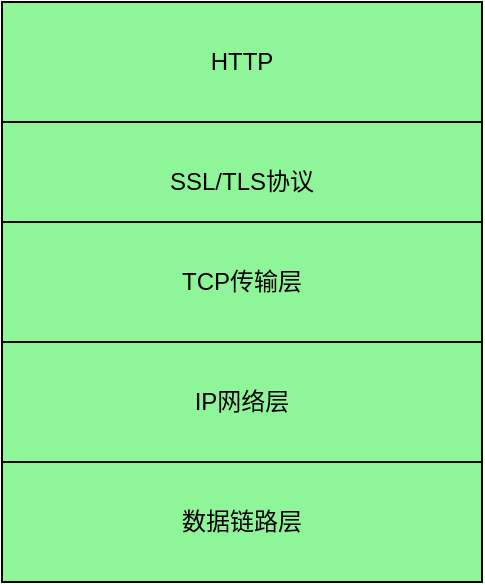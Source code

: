 <mxfile version="20.2.7" type="github" pages="2"><diagram id="TeAdtSkjOWoBP-hBqXvG" name="Page-1"><mxGraphModel dx="1248" dy="669" grid="1" gridSize="10" guides="1" tooltips="1" connect="1" arrows="1" fold="1" page="1" pageScale="1" pageWidth="827" pageHeight="1169" math="0" shadow="0"><root><mxCell id="0"/><mxCell id="1" parent="0"/><mxCell id="HJ351z5fyClf2Lu_yjZC-5" value="" style="group" parent="1" vertex="1" connectable="0"><mxGeometry x="330" y="180" width="240" height="290" as="geometry"/></mxCell><mxCell id="fFkL6jPIEaF7JvSs41Ru-1" value="HTTP" style="rounded=0;whiteSpace=wrap;html=1;fillColor=#8ff599;" parent="HJ351z5fyClf2Lu_yjZC-5" vertex="1"><mxGeometry width="240.0" height="60.0" as="geometry"/></mxCell><mxCell id="HJ351z5fyClf2Lu_yjZC-1" value="SSL/TLS协议" style="rounded=0;whiteSpace=wrap;html=1;fillColor=#8ff599;" parent="HJ351z5fyClf2Lu_yjZC-5" vertex="1"><mxGeometry y="60.0" width="240.0" height="60.0" as="geometry"/></mxCell><mxCell id="HJ351z5fyClf2Lu_yjZC-2" value="TCP传输层" style="rounded=0;whiteSpace=wrap;html=1;fillColor=#8ff599;" parent="HJ351z5fyClf2Lu_yjZC-5" vertex="1"><mxGeometry y="110.0" width="240.0" height="60.0" as="geometry"/></mxCell><mxCell id="HJ351z5fyClf2Lu_yjZC-3" value="IP网络层" style="rounded=0;whiteSpace=wrap;html=1;fillColor=#8ff599;" parent="HJ351z5fyClf2Lu_yjZC-5" vertex="1"><mxGeometry y="170.0" width="240.0" height="60.0" as="geometry"/></mxCell><mxCell id="HJ351z5fyClf2Lu_yjZC-4" value="数据链路层" style="rounded=0;whiteSpace=wrap;html=1;fillColor=#8ff599;" parent="HJ351z5fyClf2Lu_yjZC-5" vertex="1"><mxGeometry y="230.0" width="240.0" height="60.0" as="geometry"/></mxCell></root></mxGraphModel></diagram><diagram id="m5SESQZWIUU9oi4zWITj" name="TransactionDefinition的继承体系"><mxGraphModel dx="1248" dy="669" grid="1" gridSize="10" guides="1" tooltips="1" connect="1" arrows="1" fold="1" page="1" pageScale="1" pageWidth="827" pageHeight="1169" math="0" shadow="0"><root><mxCell id="0"/><mxCell id="1" parent="0"/><mxCell id="J90OTTfeVBee2Rtn4BUy-1" value="DelegatingTransactionDefinition" style="html=1;" vertex="1" parent="1"><mxGeometry x="100" y="391" width="190" height="50" as="geometry"/></mxCell><mxCell id="J90OTTfeVBee2Rtn4BUy-2" value="&amp;lt;&amp;lt;interface&amp;gt;&amp;gt;&lt;br&gt;TransactionDefinition" style="html=1;fillColor=#d5e8d4;strokeColor=#000000;" vertex="1" parent="1"><mxGeometry x="403" y="190" width="120" height="50" as="geometry"/></mxCell><mxCell id="J90OTTfeVBee2Rtn4BUy-3" value="" style="endArrow=block;dashed=1;endFill=0;endSize=12;html=1;exitX=0.5;exitY=0;exitDx=0;exitDy=0;entryX=0.5;entryY=1;entryDx=0;entryDy=0;" edge="1" parent="1" source="J90OTTfeVBee2Rtn4BUy-1" target="J90OTTfeVBee2Rtn4BUy-2"><mxGeometry width="160" relative="1" as="geometry"><mxPoint x="275" y="311" as="sourcePoint"/><mxPoint x="435" y="311" as="targetPoint"/></mxGeometry></mxCell><mxCell id="J90OTTfeVBee2Rtn4BUy-4" value="&lt;&lt;interface&gt;&gt;&#10;TransactionAttribute" style="swimlane;childLayout=stackLayout;horizontal=1;fillColor=#d5e8d4;horizontalStack=0;resizeParent=1;resizeParentMax=0;resizeLast=0;collapsible=1;marginBottom=0;strokeColor=#000000;" vertex="1" parent="1"><mxGeometry x="361.5" y="387" width="203" height="75" as="geometry"><mxRectangle x="443" y="444" width="140" height="32" as="alternateBounds"/></mxGeometry></mxCell><mxCell id="J90OTTfeVBee2Rtn4BUy-5" value="+ getQualifier(): String" style="text;strokeColor=#000000;fillColor=#d5e8d4;align=center;verticalAlign=middle;overflow=hidden;rotatable=0;points=[[0,0.5],[1,0.5]];portConstraint=eastwest;" vertex="1" parent="J90OTTfeVBee2Rtn4BUy-4"><mxGeometry y="23" width="203" height="26" as="geometry"/></mxCell><mxCell id="J90OTTfeVBee2Rtn4BUy-6" value="+ rollbackOn(Throwable):boolean" style="text;strokeColor=#000000;fillColor=#d5e8d4;align=center;verticalAlign=middle;overflow=hidden;rotatable=0;points=[[0,0.5],[1,0.5]];portConstraint=eastwest;" vertex="1" parent="J90OTTfeVBee2Rtn4BUy-4"><mxGeometry y="49" width="203" height="26" as="geometry"/></mxCell><mxCell id="J90OTTfeVBee2Rtn4BUy-7" value="Extends" style="endArrow=block;endSize=16;endFill=0;html=1;entryX=0.5;entryY=1;entryDx=0;entryDy=0;exitX=0.5;exitY=0;exitDx=0;exitDy=0;" edge="1" parent="1" source="J90OTTfeVBee2Rtn4BUy-4" target="J90OTTfeVBee2Rtn4BUy-2"><mxGeometry width="160" relative="1" as="geometry"><mxPoint x="497" y="346" as="sourcePoint"/><mxPoint x="657" y="346" as="targetPoint"/></mxGeometry></mxCell><mxCell id="J90OTTfeVBee2Rtn4BUy-8" value="DefaultTransactionAttribute" style="html=1;fillColor=#d5e8d4;" vertex="1" parent="1"><mxGeometry x="368" y="521" width="190" height="50" as="geometry"/></mxCell><mxCell id="J90OTTfeVBee2Rtn4BUy-9" value="" style="endArrow=block;dashed=1;endFill=0;endSize=12;html=1;exitX=0.5;exitY=0;exitDx=0;exitDy=0;" edge="1" parent="1" source="J90OTTfeVBee2Rtn4BUy-8"><mxGeometry width="160" relative="1" as="geometry"><mxPoint x="112.0" y="639" as="sourcePoint"/><mxPoint x="463" y="460" as="targetPoint"/></mxGeometry></mxCell><mxCell id="J90OTTfeVBee2Rtn4BUy-10" value="RuleBasedTransactionAttribute" style="html=1;fillColor=#d5e8d4;" vertex="1" parent="1"><mxGeometry x="368" y="615" width="190" height="50" as="geometry"/></mxCell><mxCell id="J90OTTfeVBee2Rtn4BUy-11" value="" style="endArrow=block;dashed=1;endFill=0;endSize=12;html=1;entryX=0.5;entryY=1;entryDx=0;entryDy=0;" edge="1" parent="1" source="J90OTTfeVBee2Rtn4BUy-10" target="J90OTTfeVBee2Rtn4BUy-8"><mxGeometry width="160" relative="1" as="geometry"><mxPoint x="614.62" y="629.01" as="sourcePoint"/><mxPoint x="612.996" y="573.998" as="targetPoint"/></mxGeometry></mxCell><mxCell id="J90OTTfeVBee2Rtn4BUy-12" value="DefaultTransactionDefinition" style="html=1;fillColor=#d5e8d4;" vertex="1" parent="1"><mxGeometry x="612" y="391" width="190" height="50" as="geometry"/></mxCell><mxCell id="J90OTTfeVBee2Rtn4BUy-13" value="" style="endArrow=block;dashed=1;endFill=0;endSize=12;html=1;exitX=0.5;exitY=0;exitDx=0;exitDy=0;entryX=0.5;entryY=1;entryDx=0;entryDy=0;" edge="1" parent="1" source="J90OTTfeVBee2Rtn4BUy-12" target="J90OTTfeVBee2Rtn4BUy-2"><mxGeometry width="160" relative="1" as="geometry"><mxPoint x="571.0" y="367" as="sourcePoint"/><mxPoint x="495" y="255" as="targetPoint"/></mxGeometry></mxCell><mxCell id="J90OTTfeVBee2Rtn4BUy-14" value="&amp;lt;&amp;lt;interface&amp;gt;&amp;gt;&lt;br&gt;ResourceTransactionDefinition" style="html=1;" vertex="1" parent="1"><mxGeometry x="849" y="387" width="190" height="50" as="geometry"/></mxCell><mxCell id="J90OTTfeVBee2Rtn4BUy-15" value="Extends" style="endArrow=block;endSize=16;endFill=0;html=1;entryX=0.5;entryY=1;entryDx=0;entryDy=0;exitX=0.5;exitY=0;exitDx=0;exitDy=0;" edge="1" parent="1" source="J90OTTfeVBee2Rtn4BUy-14" target="J90OTTfeVBee2Rtn4BUy-2"><mxGeometry width="160" relative="1" as="geometry"><mxPoint x="840" y="359" as="sourcePoint"/><mxPoint x="840" y="212" as="targetPoint"/></mxGeometry></mxCell><mxCell id="J90OTTfeVBee2Rtn4BUy-16" value="TransactionTemplate" style="html=1;fontStyle=0;fillColor=#dae8fc;startSize=26;" vertex="1" parent="1"><mxGeometry x="652" y="618" width="190" height="50" as="geometry"/></mxCell><mxCell id="J90OTTfeVBee2Rtn4BUy-17" value="&lt;&lt;interface&gt;&gt;&#10;TransactionOperations" style="swimlane;fontStyle=0;childLayout=stackLayout;horizontal=1;startSize=26;fillColor=#dae8fc;horizontalStack=0;resizeParent=1;resizeParentMax=0;resizeLast=0;collapsible=1;marginBottom=0;strokeColor=#000000;" vertex="1" parent="1"><mxGeometry x="776" y="501" width="280" height="52" as="geometry"><mxRectangle x="443" y="444" width="140" height="32" as="alternateBounds"/></mxGeometry></mxCell><mxCell id="J90OTTfeVBee2Rtn4BUy-18" value="+ &lt;T&gt; T execute(TransactionCallback&lt;T&gt; action)" style="text;strokeColor=#000000;fillColor=#dae8fc;align=center;verticalAlign=middle;overflow=hidden;rotatable=0;points=[[0,0.5],[1,0.5]];portConstraint=eastwest;fontStyle=0;startSize=26;" vertex="1" parent="J90OTTfeVBee2Rtn4BUy-17"><mxGeometry y="26" width="280" height="26" as="geometry"/></mxCell><mxCell id="J90OTTfeVBee2Rtn4BUy-19" value="" style="endArrow=block;dashed=1;endFill=0;endSize=12;html=1;entryX=0.5;entryY=1.002;entryDx=0;entryDy=0;entryPerimeter=0;exitX=0.5;exitY=0;exitDx=0;exitDy=0;" edge="1" parent="1" source="J90OTTfeVBee2Rtn4BUy-16" target="J90OTTfeVBee2Rtn4BUy-18"><mxGeometry width="160" relative="1" as="geometry"><mxPoint x="473" y="625.0" as="sourcePoint"/><mxPoint x="740" y="572" as="targetPoint"/></mxGeometry></mxCell><mxCell id="J90OTTfeVBee2Rtn4BUy-20" value="Extends" style="endArrow=block;endSize=16;endFill=0;html=1;entryX=0.5;entryY=1;entryDx=0;entryDy=0;" edge="1" parent="1" target="J90OTTfeVBee2Rtn4BUy-12"><mxGeometry width="160" relative="1" as="geometry"><mxPoint x="750" y="616" as="sourcePoint"/><mxPoint x="602" y="551" as="targetPoint"/></mxGeometry></mxCell><mxCell id="J90OTTfeVBee2Rtn4BUy-21" value="DelegatingTransactionAttribute" style="html=1;" vertex="1" parent="1"><mxGeometry x="102" y="521" width="190" height="50" as="geometry"/></mxCell><mxCell id="J90OTTfeVBee2Rtn4BUy-22" value="Extends" style="endArrow=block;endSize=16;endFill=0;html=1;entryX=0.5;entryY=1;entryDx=0;entryDy=0;exitX=0.5;exitY=0;exitDx=0;exitDy=0;" edge="1" parent="1" source="J90OTTfeVBee2Rtn4BUy-21" target="J90OTTfeVBee2Rtn4BUy-1"><mxGeometry width="160" relative="1" as="geometry"><mxPoint x="194.41" y="659" as="sourcePoint"/><mxPoint x="194.41" y="512" as="targetPoint"/></mxGeometry></mxCell><mxCell id="J90OTTfeVBee2Rtn4BUy-23" value="" style="endArrow=block;dashed=1;endFill=0;endSize=12;html=1;exitX=0.5;exitY=0;exitDx=0;exitDy=0;entryX=0.5;entryY=1;entryDx=0;entryDy=0;" edge="1" parent="1" source="J90OTTfeVBee2Rtn4BUy-21" target="J90OTTfeVBee2Rtn4BUy-4"><mxGeometry width="160" relative="1" as="geometry"><mxPoint x="317" y="547" as="sourcePoint"/><mxPoint x="460" y="462" as="targetPoint"/></mxGeometry></mxCell></root></mxGraphModel></diagram></mxfile>